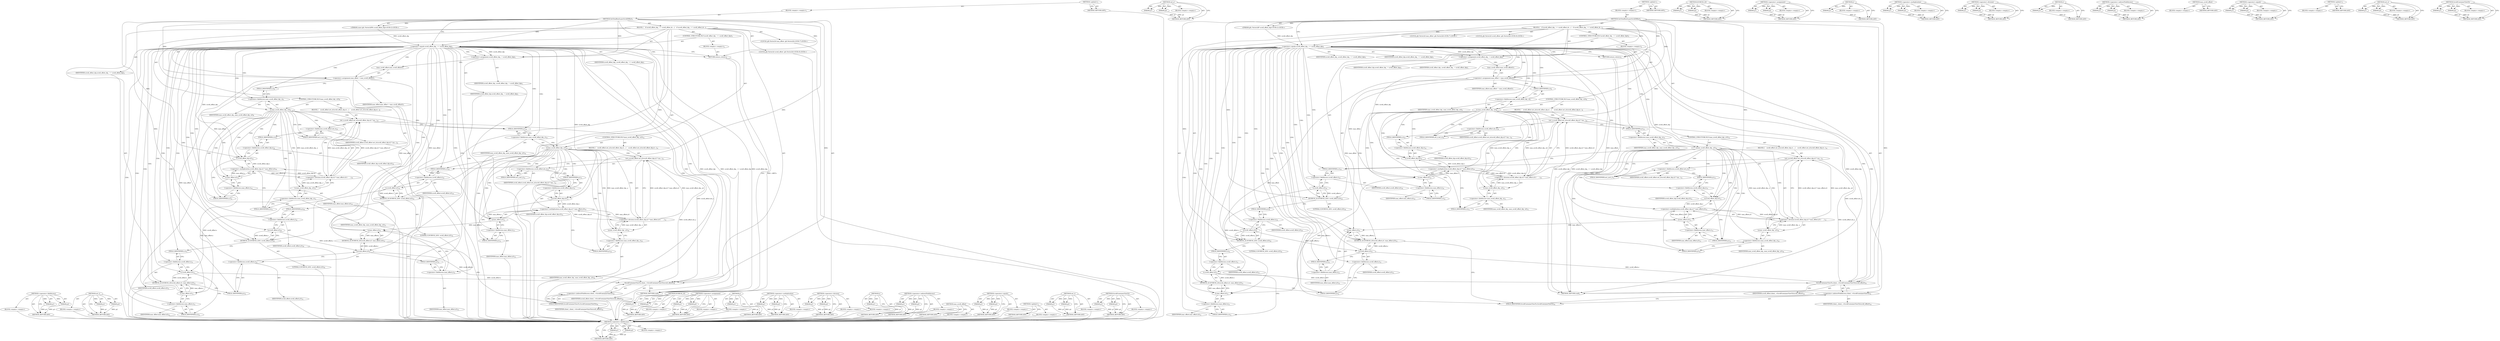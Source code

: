 digraph "ScrollContainerViewTo" {
vulnerable_146 [label=<(METHOD,&lt;operator&gt;.fieldAccess)>];
vulnerable_147 [label=<(PARAM,p1)>];
vulnerable_148 [label=<(PARAM,p2)>];
vulnerable_149 [label=<(BLOCK,&lt;empty&gt;,&lt;empty&gt;)>];
vulnerable_150 [label=<(METHOD_RETURN,ANY)>];
vulnerable_170 [label=<(METHOD,set_y)>];
vulnerable_171 [label=<(PARAM,p1)>];
vulnerable_172 [label=<(PARAM,p2)>];
vulnerable_173 [label=<(BLOCK,&lt;empty&gt;,&lt;empty&gt;)>];
vulnerable_174 [label=<(METHOD_RETURN,ANY)>];
vulnerable_6 [label=<(METHOD,&lt;global&gt;)<SUB>1</SUB>>];
vulnerable_7 [label=<(BLOCK,&lt;empty&gt;,&lt;empty&gt;)<SUB>1</SUB>>];
vulnerable_8 [label=<(METHOD,SetTotalRootLayerScrollOffset)<SUB>1</SUB>>];
vulnerable_9 [label="<(PARAM,gfx::Vector2dF scroll_offset_dip)<SUB>2</SUB>>"];
vulnerable_10 [label=<(BLOCK,{
   if (scroll_offset_dip_ == scroll_offset_di...,{
   if (scroll_offset_dip_ == scroll_offset_di...)<SUB>2</SUB>>];
vulnerable_11 [label=<(CONTROL_STRUCTURE,IF,if (scroll_offset_dip_ == scroll_offset_dip))<SUB>3</SUB>>];
vulnerable_12 [label=<(&lt;operator&gt;.equals,scroll_offset_dip_ == scroll_offset_dip)<SUB>3</SUB>>];
vulnerable_13 [label=<(IDENTIFIER,scroll_offset_dip_,scroll_offset_dip_ == scroll_offset_dip)<SUB>3</SUB>>];
vulnerable_14 [label=<(IDENTIFIER,scroll_offset_dip,scroll_offset_dip_ == scroll_offset_dip)<SUB>3</SUB>>];
vulnerable_15 [label=<(BLOCK,&lt;empty&gt;,&lt;empty&gt;)<SUB>4</SUB>>];
vulnerable_16 [label=<(RETURN,return;,return;)<SUB>4</SUB>>];
vulnerable_17 [label=<(&lt;operator&gt;.assignment,scroll_offset_dip_ = scroll_offset_dip)<SUB>5</SUB>>];
vulnerable_18 [label=<(IDENTIFIER,scroll_offset_dip_,scroll_offset_dip_ = scroll_offset_dip)<SUB>5</SUB>>];
vulnerable_19 [label=<(IDENTIFIER,scroll_offset_dip,scroll_offset_dip_ = scroll_offset_dip)<SUB>5</SUB>>];
vulnerable_20 [label="<(LOCAL,gfx.Vector2d max_offset: gfx.Vector2d)<SUB>7</SUB>>"];
vulnerable_21 [label=<(&lt;operator&gt;.assignment,max_offset = max_scroll_offset())<SUB>7</SUB>>];
vulnerable_22 [label=<(IDENTIFIER,max_offset,max_offset = max_scroll_offset())<SUB>7</SUB>>];
vulnerable_23 [label=<(max_scroll_offset,max_scroll_offset())<SUB>7</SUB>>];
vulnerable_24 [label="<(LOCAL,gfx.Vector2d scroll_offset: gfx.Vector2d)<SUB>8</SUB>>"];
vulnerable_25 [label=<(CONTROL_STRUCTURE,IF,if (max_scroll_offset_dip_.x()))<SUB>9</SUB>>];
vulnerable_26 [label=<(x,max_scroll_offset_dip_.x())<SUB>9</SUB>>];
vulnerable_27 [label=<(&lt;operator&gt;.fieldAccess,max_scroll_offset_dip_.x)<SUB>9</SUB>>];
vulnerable_28 [label=<(IDENTIFIER,max_scroll_offset_dip_,max_scroll_offset_dip_.x())<SUB>9</SUB>>];
vulnerable_29 [label=<(FIELD_IDENTIFIER,x,x)<SUB>9</SUB>>];
vulnerable_30 [label=<(BLOCK,{
    scroll_offset.set_x((scroll_offset_dip.x(...,{
    scroll_offset.set_x((scroll_offset_dip.x(...)<SUB>9</SUB>>];
vulnerable_31 [label=<(set_x,scroll_offset.set_x((scroll_offset_dip.x() * ma...)<SUB>10</SUB>>];
vulnerable_32 [label=<(&lt;operator&gt;.fieldAccess,scroll_offset.set_x)<SUB>10</SUB>>];
vulnerable_33 [label=<(IDENTIFIER,scroll_offset,scroll_offset.set_x((scroll_offset_dip.x() * ma...)<SUB>10</SUB>>];
vulnerable_34 [label=<(FIELD_IDENTIFIER,set_x,set_x)<SUB>10</SUB>>];
vulnerable_35 [label=<(&lt;operator&gt;.division,(scroll_offset_dip.x() * max_offset.x()) /
    ...)<SUB>10</SUB>>];
vulnerable_36 [label=<(&lt;operator&gt;.multiplication,scroll_offset_dip.x() * max_offset.x())<SUB>10</SUB>>];
vulnerable_37 [label=<(x,scroll_offset_dip.x())<SUB>10</SUB>>];
vulnerable_38 [label=<(&lt;operator&gt;.fieldAccess,scroll_offset_dip.x)<SUB>10</SUB>>];
vulnerable_39 [label=<(IDENTIFIER,scroll_offset_dip,scroll_offset_dip.x())<SUB>10</SUB>>];
vulnerable_40 [label=<(FIELD_IDENTIFIER,x,x)<SUB>10</SUB>>];
vulnerable_41 [label=<(x,max_offset.x())<SUB>10</SUB>>];
vulnerable_42 [label=<(&lt;operator&gt;.fieldAccess,max_offset.x)<SUB>10</SUB>>];
vulnerable_43 [label=<(IDENTIFIER,max_offset,max_offset.x())<SUB>10</SUB>>];
vulnerable_44 [label=<(FIELD_IDENTIFIER,x,x)<SUB>10</SUB>>];
vulnerable_45 [label=<(x,max_scroll_offset_dip_.x())<SUB>11</SUB>>];
vulnerable_46 [label=<(&lt;operator&gt;.fieldAccess,max_scroll_offset_dip_.x)<SUB>11</SUB>>];
vulnerable_47 [label=<(IDENTIFIER,max_scroll_offset_dip_,max_scroll_offset_dip_.x())<SUB>11</SUB>>];
vulnerable_48 [label=<(FIELD_IDENTIFIER,x,x)<SUB>11</SUB>>];
vulnerable_49 [label=<(CONTROL_STRUCTURE,IF,if (max_scroll_offset_dip_.y()))<SUB>14</SUB>>];
vulnerable_50 [label=<(y,max_scroll_offset_dip_.y())<SUB>14</SUB>>];
vulnerable_51 [label=<(&lt;operator&gt;.fieldAccess,max_scroll_offset_dip_.y)<SUB>14</SUB>>];
vulnerable_52 [label=<(IDENTIFIER,max_scroll_offset_dip_,max_scroll_offset_dip_.y())<SUB>14</SUB>>];
vulnerable_53 [label=<(FIELD_IDENTIFIER,y,y)<SUB>14</SUB>>];
vulnerable_54 [label=<(BLOCK,{
    scroll_offset.set_y((scroll_offset_dip.y(...,{
    scroll_offset.set_y((scroll_offset_dip.y(...)<SUB>14</SUB>>];
vulnerable_55 [label=<(set_y,scroll_offset.set_y((scroll_offset_dip.y() * ma...)<SUB>15</SUB>>];
vulnerable_56 [label=<(&lt;operator&gt;.fieldAccess,scroll_offset.set_y)<SUB>15</SUB>>];
vulnerable_57 [label=<(IDENTIFIER,scroll_offset,scroll_offset.set_y((scroll_offset_dip.y() * ma...)<SUB>15</SUB>>];
vulnerable_58 [label=<(FIELD_IDENTIFIER,set_y,set_y)<SUB>15</SUB>>];
vulnerable_59 [label=<(&lt;operator&gt;.division,(scroll_offset_dip.y() * max_offset.y()) /
    ...)<SUB>15</SUB>>];
vulnerable_60 [label=<(&lt;operator&gt;.multiplication,scroll_offset_dip.y() * max_offset.y())<SUB>15</SUB>>];
vulnerable_61 [label=<(y,scroll_offset_dip.y())<SUB>15</SUB>>];
vulnerable_62 [label=<(&lt;operator&gt;.fieldAccess,scroll_offset_dip.y)<SUB>15</SUB>>];
vulnerable_63 [label=<(IDENTIFIER,scroll_offset_dip,scroll_offset_dip.y())<SUB>15</SUB>>];
vulnerable_64 [label=<(FIELD_IDENTIFIER,y,y)<SUB>15</SUB>>];
vulnerable_65 [label=<(y,max_offset.y())<SUB>15</SUB>>];
vulnerable_66 [label=<(&lt;operator&gt;.fieldAccess,max_offset.y)<SUB>15</SUB>>];
vulnerable_67 [label=<(IDENTIFIER,max_offset,max_offset.y())<SUB>15</SUB>>];
vulnerable_68 [label=<(FIELD_IDENTIFIER,y,y)<SUB>15</SUB>>];
vulnerable_69 [label=<(y,max_scroll_offset_dip_.y())<SUB>16</SUB>>];
vulnerable_70 [label=<(&lt;operator&gt;.fieldAccess,max_scroll_offset_dip_.y)<SUB>16</SUB>>];
vulnerable_71 [label=<(IDENTIFIER,max_scroll_offset_dip_,max_scroll_offset_dip_.y())<SUB>16</SUB>>];
vulnerable_72 [label=<(FIELD_IDENTIFIER,y,y)<SUB>16</SUB>>];
vulnerable_73 [label=<(DCHECK_LE,DCHECK_LE(0, scroll_offset.x()))<SUB>19</SUB>>];
vulnerable_74 [label=<(LITERAL,0,DCHECK_LE(0, scroll_offset.x()))<SUB>19</SUB>>];
vulnerable_75 [label=<(x,scroll_offset.x())<SUB>19</SUB>>];
vulnerable_76 [label=<(&lt;operator&gt;.fieldAccess,scroll_offset.x)<SUB>19</SUB>>];
vulnerable_77 [label=<(IDENTIFIER,scroll_offset,scroll_offset.x())<SUB>19</SUB>>];
vulnerable_78 [label=<(FIELD_IDENTIFIER,x,x)<SUB>19</SUB>>];
vulnerable_79 [label=<(DCHECK_LE,DCHECK_LE(0, scroll_offset.y()))<SUB>20</SUB>>];
vulnerable_80 [label=<(LITERAL,0,DCHECK_LE(0, scroll_offset.y()))<SUB>20</SUB>>];
vulnerable_81 [label=<(y,scroll_offset.y())<SUB>20</SUB>>];
vulnerable_82 [label=<(&lt;operator&gt;.fieldAccess,scroll_offset.y)<SUB>20</SUB>>];
vulnerable_83 [label=<(IDENTIFIER,scroll_offset,scroll_offset.y())<SUB>20</SUB>>];
vulnerable_84 [label=<(FIELD_IDENTIFIER,y,y)<SUB>20</SUB>>];
vulnerable_85 [label=<(DCHECK_LE,DCHECK_LE(scroll_offset.x(), max_offset.x()))<SUB>21</SUB>>];
vulnerable_86 [label=<(x,scroll_offset.x())<SUB>21</SUB>>];
vulnerable_87 [label=<(&lt;operator&gt;.fieldAccess,scroll_offset.x)<SUB>21</SUB>>];
vulnerable_88 [label=<(IDENTIFIER,scroll_offset,scroll_offset.x())<SUB>21</SUB>>];
vulnerable_89 [label=<(FIELD_IDENTIFIER,x,x)<SUB>21</SUB>>];
vulnerable_90 [label=<(x,max_offset.x())<SUB>21</SUB>>];
vulnerable_91 [label=<(&lt;operator&gt;.fieldAccess,max_offset.x)<SUB>21</SUB>>];
vulnerable_92 [label=<(IDENTIFIER,max_offset,max_offset.x())<SUB>21</SUB>>];
vulnerable_93 [label=<(FIELD_IDENTIFIER,x,x)<SUB>21</SUB>>];
vulnerable_94 [label=<(DCHECK_LE,DCHECK_LE(scroll_offset.y(), max_offset.y()))<SUB>22</SUB>>];
vulnerable_95 [label=<(y,scroll_offset.y())<SUB>22</SUB>>];
vulnerable_96 [label=<(&lt;operator&gt;.fieldAccess,scroll_offset.y)<SUB>22</SUB>>];
vulnerable_97 [label=<(IDENTIFIER,scroll_offset,scroll_offset.y())<SUB>22</SUB>>];
vulnerable_98 [label=<(FIELD_IDENTIFIER,y,y)<SUB>22</SUB>>];
vulnerable_99 [label=<(y,max_offset.y())<SUB>22</SUB>>];
vulnerable_100 [label=<(&lt;operator&gt;.fieldAccess,max_offset.y)<SUB>22</SUB>>];
vulnerable_101 [label=<(IDENTIFIER,max_offset,max_offset.y())<SUB>22</SUB>>];
vulnerable_102 [label=<(FIELD_IDENTIFIER,y,y)<SUB>22</SUB>>];
vulnerable_103 [label=<(ScrollContainerViewTo,client_-&gt;ScrollContainerViewTo(scroll_offset))<SUB>24</SUB>>];
vulnerable_104 [label=<(&lt;operator&gt;.indirectFieldAccess,client_-&gt;ScrollContainerViewTo)<SUB>24</SUB>>];
vulnerable_105 [label=<(IDENTIFIER,client_,client_-&gt;ScrollContainerViewTo(scroll_offset))<SUB>24</SUB>>];
vulnerable_106 [label=<(FIELD_IDENTIFIER,ScrollContainerViewTo,ScrollContainerViewTo)<SUB>24</SUB>>];
vulnerable_107 [label=<(IDENTIFIER,scroll_offset,client_-&gt;ScrollContainerViewTo(scroll_offset))<SUB>24</SUB>>];
vulnerable_108 [label=<(METHOD_RETURN,void)<SUB>1</SUB>>];
vulnerable_110 [label=<(METHOD_RETURN,ANY)<SUB>1</SUB>>];
vulnerable_175 [label=<(METHOD,DCHECK_LE)>];
vulnerable_176 [label=<(PARAM,p1)>];
vulnerable_177 [label=<(PARAM,p2)>];
vulnerable_178 [label=<(BLOCK,&lt;empty&gt;,&lt;empty&gt;)>];
vulnerable_179 [label=<(METHOD_RETURN,ANY)>];
vulnerable_134 [label=<(METHOD,&lt;operator&gt;.assignment)>];
vulnerable_135 [label=<(PARAM,p1)>];
vulnerable_136 [label=<(PARAM,p2)>];
vulnerable_137 [label=<(BLOCK,&lt;empty&gt;,&lt;empty&gt;)>];
vulnerable_138 [label=<(METHOD_RETURN,ANY)>];
vulnerable_166 [label=<(METHOD,y)>];
vulnerable_167 [label=<(PARAM,p1)>];
vulnerable_168 [label=<(BLOCK,&lt;empty&gt;,&lt;empty&gt;)>];
vulnerable_169 [label=<(METHOD_RETURN,ANY)>];
vulnerable_161 [label=<(METHOD,&lt;operator&gt;.multiplication)>];
vulnerable_162 [label=<(PARAM,p1)>];
vulnerable_163 [label=<(PARAM,p2)>];
vulnerable_164 [label=<(BLOCK,&lt;empty&gt;,&lt;empty&gt;)>];
vulnerable_165 [label=<(METHOD_RETURN,ANY)>];
vulnerable_156 [label=<(METHOD,&lt;operator&gt;.division)>];
vulnerable_157 [label=<(PARAM,p1)>];
vulnerable_158 [label=<(PARAM,p2)>];
vulnerable_159 [label=<(BLOCK,&lt;empty&gt;,&lt;empty&gt;)>];
vulnerable_160 [label=<(METHOD_RETURN,ANY)>];
vulnerable_142 [label=<(METHOD,x)>];
vulnerable_143 [label=<(PARAM,p1)>];
vulnerable_144 [label=<(BLOCK,&lt;empty&gt;,&lt;empty&gt;)>];
vulnerable_145 [label=<(METHOD_RETURN,ANY)>];
vulnerable_185 [label=<(METHOD,&lt;operator&gt;.indirectFieldAccess)>];
vulnerable_186 [label=<(PARAM,p1)>];
vulnerable_187 [label=<(PARAM,p2)>];
vulnerable_188 [label=<(BLOCK,&lt;empty&gt;,&lt;empty&gt;)>];
vulnerable_189 [label=<(METHOD_RETURN,ANY)>];
vulnerable_139 [label=<(METHOD,max_scroll_offset)>];
vulnerable_140 [label=<(BLOCK,&lt;empty&gt;,&lt;empty&gt;)>];
vulnerable_141 [label=<(METHOD_RETURN,ANY)>];
vulnerable_129 [label=<(METHOD,&lt;operator&gt;.equals)>];
vulnerable_130 [label=<(PARAM,p1)>];
vulnerable_131 [label=<(PARAM,p2)>];
vulnerable_132 [label=<(BLOCK,&lt;empty&gt;,&lt;empty&gt;)>];
vulnerable_133 [label=<(METHOD_RETURN,ANY)>];
vulnerable_123 [label=<(METHOD,&lt;global&gt;)<SUB>1</SUB>>];
vulnerable_124 [label=<(BLOCK,&lt;empty&gt;,&lt;empty&gt;)>];
vulnerable_125 [label=<(METHOD_RETURN,ANY)>];
vulnerable_151 [label=<(METHOD,set_x)>];
vulnerable_152 [label=<(PARAM,p1)>];
vulnerable_153 [label=<(PARAM,p2)>];
vulnerable_154 [label=<(BLOCK,&lt;empty&gt;,&lt;empty&gt;)>];
vulnerable_155 [label=<(METHOD_RETURN,ANY)>];
vulnerable_180 [label=<(METHOD,ScrollContainerViewTo)>];
vulnerable_181 [label=<(PARAM,p1)>];
vulnerable_182 [label=<(PARAM,p2)>];
vulnerable_183 [label=<(BLOCK,&lt;empty&gt;,&lt;empty&gt;)>];
vulnerable_184 [label=<(METHOD_RETURN,ANY)>];
fixed_146 [label=<(METHOD,&lt;operator&gt;.fieldAccess)>];
fixed_147 [label=<(PARAM,p1)>];
fixed_148 [label=<(PARAM,p2)>];
fixed_149 [label=<(BLOCK,&lt;empty&gt;,&lt;empty&gt;)>];
fixed_150 [label=<(METHOD_RETURN,ANY)>];
fixed_170 [label=<(METHOD,set_y)>];
fixed_171 [label=<(PARAM,p1)>];
fixed_172 [label=<(PARAM,p2)>];
fixed_173 [label=<(BLOCK,&lt;empty&gt;,&lt;empty&gt;)>];
fixed_174 [label=<(METHOD_RETURN,ANY)>];
fixed_6 [label=<(METHOD,&lt;global&gt;)<SUB>1</SUB>>];
fixed_7 [label=<(BLOCK,&lt;empty&gt;,&lt;empty&gt;)<SUB>1</SUB>>];
fixed_8 [label=<(METHOD,SetTotalRootLayerScrollOffset)<SUB>1</SUB>>];
fixed_9 [label="<(PARAM,const gfx::Vector2dF&amp; scroll_offset_dip)<SUB>2</SUB>>"];
fixed_10 [label=<(BLOCK,{
   if (scroll_offset_dip_ == scroll_offset_di...,{
   if (scroll_offset_dip_ == scroll_offset_di...)<SUB>2</SUB>>];
fixed_11 [label=<(CONTROL_STRUCTURE,IF,if (scroll_offset_dip_ == scroll_offset_dip))<SUB>3</SUB>>];
fixed_12 [label=<(&lt;operator&gt;.equals,scroll_offset_dip_ == scroll_offset_dip)<SUB>3</SUB>>];
fixed_13 [label=<(IDENTIFIER,scroll_offset_dip_,scroll_offset_dip_ == scroll_offset_dip)<SUB>3</SUB>>];
fixed_14 [label=<(IDENTIFIER,scroll_offset_dip,scroll_offset_dip_ == scroll_offset_dip)<SUB>3</SUB>>];
fixed_15 [label=<(BLOCK,&lt;empty&gt;,&lt;empty&gt;)<SUB>4</SUB>>];
fixed_16 [label=<(RETURN,return;,return;)<SUB>4</SUB>>];
fixed_17 [label=<(&lt;operator&gt;.assignment,scroll_offset_dip_ = scroll_offset_dip)<SUB>5</SUB>>];
fixed_18 [label=<(IDENTIFIER,scroll_offset_dip_,scroll_offset_dip_ = scroll_offset_dip)<SUB>5</SUB>>];
fixed_19 [label=<(IDENTIFIER,scroll_offset_dip,scroll_offset_dip_ = scroll_offset_dip)<SUB>5</SUB>>];
fixed_20 [label="<(LOCAL,gfx.Vector2d max_offset: gfx.Vector2d)<SUB>7</SUB>>"];
fixed_21 [label=<(&lt;operator&gt;.assignment,max_offset = max_scroll_offset())<SUB>7</SUB>>];
fixed_22 [label=<(IDENTIFIER,max_offset,max_offset = max_scroll_offset())<SUB>7</SUB>>];
fixed_23 [label=<(max_scroll_offset,max_scroll_offset())<SUB>7</SUB>>];
fixed_24 [label="<(LOCAL,gfx.Vector2d scroll_offset: gfx.Vector2d)<SUB>8</SUB>>"];
fixed_25 [label=<(CONTROL_STRUCTURE,IF,if (max_scroll_offset_dip_.x()))<SUB>9</SUB>>];
fixed_26 [label=<(x,max_scroll_offset_dip_.x())<SUB>9</SUB>>];
fixed_27 [label=<(&lt;operator&gt;.fieldAccess,max_scroll_offset_dip_.x)<SUB>9</SUB>>];
fixed_28 [label=<(IDENTIFIER,max_scroll_offset_dip_,max_scroll_offset_dip_.x())<SUB>9</SUB>>];
fixed_29 [label=<(FIELD_IDENTIFIER,x,x)<SUB>9</SUB>>];
fixed_30 [label=<(BLOCK,{
    scroll_offset.set_x((scroll_offset_dip.x(...,{
    scroll_offset.set_x((scroll_offset_dip.x(...)<SUB>9</SUB>>];
fixed_31 [label=<(set_x,scroll_offset.set_x((scroll_offset_dip.x() * ma...)<SUB>10</SUB>>];
fixed_32 [label=<(&lt;operator&gt;.fieldAccess,scroll_offset.set_x)<SUB>10</SUB>>];
fixed_33 [label=<(IDENTIFIER,scroll_offset,scroll_offset.set_x((scroll_offset_dip.x() * ma...)<SUB>10</SUB>>];
fixed_34 [label=<(FIELD_IDENTIFIER,set_x,set_x)<SUB>10</SUB>>];
fixed_35 [label=<(&lt;operator&gt;.division,(scroll_offset_dip.x() * max_offset.x()) /
    ...)<SUB>10</SUB>>];
fixed_36 [label=<(&lt;operator&gt;.multiplication,scroll_offset_dip.x() * max_offset.x())<SUB>10</SUB>>];
fixed_37 [label=<(x,scroll_offset_dip.x())<SUB>10</SUB>>];
fixed_38 [label=<(&lt;operator&gt;.fieldAccess,scroll_offset_dip.x)<SUB>10</SUB>>];
fixed_39 [label=<(IDENTIFIER,scroll_offset_dip,scroll_offset_dip.x())<SUB>10</SUB>>];
fixed_40 [label=<(FIELD_IDENTIFIER,x,x)<SUB>10</SUB>>];
fixed_41 [label=<(x,max_offset.x())<SUB>10</SUB>>];
fixed_42 [label=<(&lt;operator&gt;.fieldAccess,max_offset.x)<SUB>10</SUB>>];
fixed_43 [label=<(IDENTIFIER,max_offset,max_offset.x())<SUB>10</SUB>>];
fixed_44 [label=<(FIELD_IDENTIFIER,x,x)<SUB>10</SUB>>];
fixed_45 [label=<(x,max_scroll_offset_dip_.x())<SUB>11</SUB>>];
fixed_46 [label=<(&lt;operator&gt;.fieldAccess,max_scroll_offset_dip_.x)<SUB>11</SUB>>];
fixed_47 [label=<(IDENTIFIER,max_scroll_offset_dip_,max_scroll_offset_dip_.x())<SUB>11</SUB>>];
fixed_48 [label=<(FIELD_IDENTIFIER,x,x)<SUB>11</SUB>>];
fixed_49 [label=<(CONTROL_STRUCTURE,IF,if (max_scroll_offset_dip_.y()))<SUB>14</SUB>>];
fixed_50 [label=<(y,max_scroll_offset_dip_.y())<SUB>14</SUB>>];
fixed_51 [label=<(&lt;operator&gt;.fieldAccess,max_scroll_offset_dip_.y)<SUB>14</SUB>>];
fixed_52 [label=<(IDENTIFIER,max_scroll_offset_dip_,max_scroll_offset_dip_.y())<SUB>14</SUB>>];
fixed_53 [label=<(FIELD_IDENTIFIER,y,y)<SUB>14</SUB>>];
fixed_54 [label=<(BLOCK,{
    scroll_offset.set_y((scroll_offset_dip.y(...,{
    scroll_offset.set_y((scroll_offset_dip.y(...)<SUB>14</SUB>>];
fixed_55 [label=<(set_y,scroll_offset.set_y((scroll_offset_dip.y() * ma...)<SUB>15</SUB>>];
fixed_56 [label=<(&lt;operator&gt;.fieldAccess,scroll_offset.set_y)<SUB>15</SUB>>];
fixed_57 [label=<(IDENTIFIER,scroll_offset,scroll_offset.set_y((scroll_offset_dip.y() * ma...)<SUB>15</SUB>>];
fixed_58 [label=<(FIELD_IDENTIFIER,set_y,set_y)<SUB>15</SUB>>];
fixed_59 [label=<(&lt;operator&gt;.division,(scroll_offset_dip.y() * max_offset.y()) /
    ...)<SUB>15</SUB>>];
fixed_60 [label=<(&lt;operator&gt;.multiplication,scroll_offset_dip.y() * max_offset.y())<SUB>15</SUB>>];
fixed_61 [label=<(y,scroll_offset_dip.y())<SUB>15</SUB>>];
fixed_62 [label=<(&lt;operator&gt;.fieldAccess,scroll_offset_dip.y)<SUB>15</SUB>>];
fixed_63 [label=<(IDENTIFIER,scroll_offset_dip,scroll_offset_dip.y())<SUB>15</SUB>>];
fixed_64 [label=<(FIELD_IDENTIFIER,y,y)<SUB>15</SUB>>];
fixed_65 [label=<(y,max_offset.y())<SUB>15</SUB>>];
fixed_66 [label=<(&lt;operator&gt;.fieldAccess,max_offset.y)<SUB>15</SUB>>];
fixed_67 [label=<(IDENTIFIER,max_offset,max_offset.y())<SUB>15</SUB>>];
fixed_68 [label=<(FIELD_IDENTIFIER,y,y)<SUB>15</SUB>>];
fixed_69 [label=<(y,max_scroll_offset_dip_.y())<SUB>16</SUB>>];
fixed_70 [label=<(&lt;operator&gt;.fieldAccess,max_scroll_offset_dip_.y)<SUB>16</SUB>>];
fixed_71 [label=<(IDENTIFIER,max_scroll_offset_dip_,max_scroll_offset_dip_.y())<SUB>16</SUB>>];
fixed_72 [label=<(FIELD_IDENTIFIER,y,y)<SUB>16</SUB>>];
fixed_73 [label=<(DCHECK_LE,DCHECK_LE(0, scroll_offset.x()))<SUB>19</SUB>>];
fixed_74 [label=<(LITERAL,0,DCHECK_LE(0, scroll_offset.x()))<SUB>19</SUB>>];
fixed_75 [label=<(x,scroll_offset.x())<SUB>19</SUB>>];
fixed_76 [label=<(&lt;operator&gt;.fieldAccess,scroll_offset.x)<SUB>19</SUB>>];
fixed_77 [label=<(IDENTIFIER,scroll_offset,scroll_offset.x())<SUB>19</SUB>>];
fixed_78 [label=<(FIELD_IDENTIFIER,x,x)<SUB>19</SUB>>];
fixed_79 [label=<(DCHECK_LE,DCHECK_LE(0, scroll_offset.y()))<SUB>20</SUB>>];
fixed_80 [label=<(LITERAL,0,DCHECK_LE(0, scroll_offset.y()))<SUB>20</SUB>>];
fixed_81 [label=<(y,scroll_offset.y())<SUB>20</SUB>>];
fixed_82 [label=<(&lt;operator&gt;.fieldAccess,scroll_offset.y)<SUB>20</SUB>>];
fixed_83 [label=<(IDENTIFIER,scroll_offset,scroll_offset.y())<SUB>20</SUB>>];
fixed_84 [label=<(FIELD_IDENTIFIER,y,y)<SUB>20</SUB>>];
fixed_85 [label=<(DCHECK_LE,DCHECK_LE(scroll_offset.x(), max_offset.x()))<SUB>21</SUB>>];
fixed_86 [label=<(x,scroll_offset.x())<SUB>21</SUB>>];
fixed_87 [label=<(&lt;operator&gt;.fieldAccess,scroll_offset.x)<SUB>21</SUB>>];
fixed_88 [label=<(IDENTIFIER,scroll_offset,scroll_offset.x())<SUB>21</SUB>>];
fixed_89 [label=<(FIELD_IDENTIFIER,x,x)<SUB>21</SUB>>];
fixed_90 [label=<(x,max_offset.x())<SUB>21</SUB>>];
fixed_91 [label=<(&lt;operator&gt;.fieldAccess,max_offset.x)<SUB>21</SUB>>];
fixed_92 [label=<(IDENTIFIER,max_offset,max_offset.x())<SUB>21</SUB>>];
fixed_93 [label=<(FIELD_IDENTIFIER,x,x)<SUB>21</SUB>>];
fixed_94 [label=<(DCHECK_LE,DCHECK_LE(scroll_offset.y(), max_offset.y()))<SUB>22</SUB>>];
fixed_95 [label=<(y,scroll_offset.y())<SUB>22</SUB>>];
fixed_96 [label=<(&lt;operator&gt;.fieldAccess,scroll_offset.y)<SUB>22</SUB>>];
fixed_97 [label=<(IDENTIFIER,scroll_offset,scroll_offset.y())<SUB>22</SUB>>];
fixed_98 [label=<(FIELD_IDENTIFIER,y,y)<SUB>22</SUB>>];
fixed_99 [label=<(y,max_offset.y())<SUB>22</SUB>>];
fixed_100 [label=<(&lt;operator&gt;.fieldAccess,max_offset.y)<SUB>22</SUB>>];
fixed_101 [label=<(IDENTIFIER,max_offset,max_offset.y())<SUB>22</SUB>>];
fixed_102 [label=<(FIELD_IDENTIFIER,y,y)<SUB>22</SUB>>];
fixed_103 [label=<(ScrollContainerViewTo,client_-&gt;ScrollContainerViewTo(scroll_offset))<SUB>24</SUB>>];
fixed_104 [label=<(&lt;operator&gt;.indirectFieldAccess,client_-&gt;ScrollContainerViewTo)<SUB>24</SUB>>];
fixed_105 [label=<(IDENTIFIER,client_,client_-&gt;ScrollContainerViewTo(scroll_offset))<SUB>24</SUB>>];
fixed_106 [label=<(FIELD_IDENTIFIER,ScrollContainerViewTo,ScrollContainerViewTo)<SUB>24</SUB>>];
fixed_107 [label=<(IDENTIFIER,scroll_offset,client_-&gt;ScrollContainerViewTo(scroll_offset))<SUB>24</SUB>>];
fixed_108 [label=<(METHOD_RETURN,void)<SUB>1</SUB>>];
fixed_110 [label=<(METHOD_RETURN,ANY)<SUB>1</SUB>>];
fixed_175 [label=<(METHOD,DCHECK_LE)>];
fixed_176 [label=<(PARAM,p1)>];
fixed_177 [label=<(PARAM,p2)>];
fixed_178 [label=<(BLOCK,&lt;empty&gt;,&lt;empty&gt;)>];
fixed_179 [label=<(METHOD_RETURN,ANY)>];
fixed_134 [label=<(METHOD,&lt;operator&gt;.assignment)>];
fixed_135 [label=<(PARAM,p1)>];
fixed_136 [label=<(PARAM,p2)>];
fixed_137 [label=<(BLOCK,&lt;empty&gt;,&lt;empty&gt;)>];
fixed_138 [label=<(METHOD_RETURN,ANY)>];
fixed_166 [label=<(METHOD,y)>];
fixed_167 [label=<(PARAM,p1)>];
fixed_168 [label=<(BLOCK,&lt;empty&gt;,&lt;empty&gt;)>];
fixed_169 [label=<(METHOD_RETURN,ANY)>];
fixed_161 [label=<(METHOD,&lt;operator&gt;.multiplication)>];
fixed_162 [label=<(PARAM,p1)>];
fixed_163 [label=<(PARAM,p2)>];
fixed_164 [label=<(BLOCK,&lt;empty&gt;,&lt;empty&gt;)>];
fixed_165 [label=<(METHOD_RETURN,ANY)>];
fixed_156 [label=<(METHOD,&lt;operator&gt;.division)>];
fixed_157 [label=<(PARAM,p1)>];
fixed_158 [label=<(PARAM,p2)>];
fixed_159 [label=<(BLOCK,&lt;empty&gt;,&lt;empty&gt;)>];
fixed_160 [label=<(METHOD_RETURN,ANY)>];
fixed_142 [label=<(METHOD,x)>];
fixed_143 [label=<(PARAM,p1)>];
fixed_144 [label=<(BLOCK,&lt;empty&gt;,&lt;empty&gt;)>];
fixed_145 [label=<(METHOD_RETURN,ANY)>];
fixed_185 [label=<(METHOD,&lt;operator&gt;.indirectFieldAccess)>];
fixed_186 [label=<(PARAM,p1)>];
fixed_187 [label=<(PARAM,p2)>];
fixed_188 [label=<(BLOCK,&lt;empty&gt;,&lt;empty&gt;)>];
fixed_189 [label=<(METHOD_RETURN,ANY)>];
fixed_139 [label=<(METHOD,max_scroll_offset)>];
fixed_140 [label=<(BLOCK,&lt;empty&gt;,&lt;empty&gt;)>];
fixed_141 [label=<(METHOD_RETURN,ANY)>];
fixed_129 [label=<(METHOD,&lt;operator&gt;.equals)>];
fixed_130 [label=<(PARAM,p1)>];
fixed_131 [label=<(PARAM,p2)>];
fixed_132 [label=<(BLOCK,&lt;empty&gt;,&lt;empty&gt;)>];
fixed_133 [label=<(METHOD_RETURN,ANY)>];
fixed_123 [label=<(METHOD,&lt;global&gt;)<SUB>1</SUB>>];
fixed_124 [label=<(BLOCK,&lt;empty&gt;,&lt;empty&gt;)>];
fixed_125 [label=<(METHOD_RETURN,ANY)>];
fixed_151 [label=<(METHOD,set_x)>];
fixed_152 [label=<(PARAM,p1)>];
fixed_153 [label=<(PARAM,p2)>];
fixed_154 [label=<(BLOCK,&lt;empty&gt;,&lt;empty&gt;)>];
fixed_155 [label=<(METHOD_RETURN,ANY)>];
fixed_180 [label=<(METHOD,ScrollContainerViewTo)>];
fixed_181 [label=<(PARAM,p1)>];
fixed_182 [label=<(PARAM,p2)>];
fixed_183 [label=<(BLOCK,&lt;empty&gt;,&lt;empty&gt;)>];
fixed_184 [label=<(METHOD_RETURN,ANY)>];
vulnerable_146 -> vulnerable_147  [key=0, label="AST: "];
vulnerable_146 -> vulnerable_147  [key=1, label="DDG: "];
vulnerable_146 -> vulnerable_149  [key=0, label="AST: "];
vulnerable_146 -> vulnerable_148  [key=0, label="AST: "];
vulnerable_146 -> vulnerable_148  [key=1, label="DDG: "];
vulnerable_146 -> vulnerable_150  [key=0, label="AST: "];
vulnerable_146 -> vulnerable_150  [key=1, label="CFG: "];
vulnerable_147 -> vulnerable_150  [key=0, label="DDG: p1"];
vulnerable_148 -> vulnerable_150  [key=0, label="DDG: p2"];
vulnerable_170 -> vulnerable_171  [key=0, label="AST: "];
vulnerable_170 -> vulnerable_171  [key=1, label="DDG: "];
vulnerable_170 -> vulnerable_173  [key=0, label="AST: "];
vulnerable_170 -> vulnerable_172  [key=0, label="AST: "];
vulnerable_170 -> vulnerable_172  [key=1, label="DDG: "];
vulnerable_170 -> vulnerable_174  [key=0, label="AST: "];
vulnerable_170 -> vulnerable_174  [key=1, label="CFG: "];
vulnerable_171 -> vulnerable_174  [key=0, label="DDG: p1"];
vulnerable_172 -> vulnerable_174  [key=0, label="DDG: p2"];
vulnerable_6 -> vulnerable_7  [key=0, label="AST: "];
vulnerable_6 -> vulnerable_110  [key=0, label="AST: "];
vulnerable_6 -> vulnerable_110  [key=1, label="CFG: "];
vulnerable_7 -> vulnerable_8  [key=0, label="AST: "];
vulnerable_8 -> vulnerable_9  [key=0, label="AST: "];
vulnerable_8 -> vulnerable_9  [key=1, label="DDG: "];
vulnerable_8 -> vulnerable_10  [key=0, label="AST: "];
vulnerable_8 -> vulnerable_108  [key=0, label="AST: "];
vulnerable_8 -> vulnerable_12  [key=0, label="CFG: "];
vulnerable_8 -> vulnerable_12  [key=1, label="DDG: "];
vulnerable_8 -> vulnerable_17  [key=0, label="DDG: "];
vulnerable_8 -> vulnerable_21  [key=0, label="DDG: "];
vulnerable_8 -> vulnerable_73  [key=0, label="DDG: "];
vulnerable_8 -> vulnerable_79  [key=0, label="DDG: "];
vulnerable_8 -> vulnerable_103  [key=0, label="DDG: "];
vulnerable_8 -> vulnerable_16  [key=0, label="DDG: "];
vulnerable_8 -> vulnerable_37  [key=0, label="DDG: "];
vulnerable_8 -> vulnerable_61  [key=0, label="DDG: "];
vulnerable_9 -> vulnerable_12  [key=0, label="DDG: scroll_offset_dip"];
vulnerable_10 -> vulnerable_11  [key=0, label="AST: "];
vulnerable_10 -> vulnerable_17  [key=0, label="AST: "];
vulnerable_10 -> vulnerable_20  [key=0, label="AST: "];
vulnerable_10 -> vulnerable_21  [key=0, label="AST: "];
vulnerable_10 -> vulnerable_24  [key=0, label="AST: "];
vulnerable_10 -> vulnerable_25  [key=0, label="AST: "];
vulnerable_10 -> vulnerable_49  [key=0, label="AST: "];
vulnerable_10 -> vulnerable_73  [key=0, label="AST: "];
vulnerable_10 -> vulnerable_79  [key=0, label="AST: "];
vulnerable_10 -> vulnerable_85  [key=0, label="AST: "];
vulnerable_10 -> vulnerable_94  [key=0, label="AST: "];
vulnerable_10 -> vulnerable_103  [key=0, label="AST: "];
vulnerable_11 -> vulnerable_12  [key=0, label="AST: "];
vulnerable_11 -> vulnerable_15  [key=0, label="AST: "];
vulnerable_12 -> vulnerable_13  [key=0, label="AST: "];
vulnerable_12 -> vulnerable_14  [key=0, label="AST: "];
vulnerable_12 -> vulnerable_16  [key=0, label="CFG: "];
vulnerable_12 -> vulnerable_16  [key=1, label="CDG: "];
vulnerable_12 -> vulnerable_17  [key=0, label="CFG: "];
vulnerable_12 -> vulnerable_17  [key=1, label="DDG: scroll_offset_dip"];
vulnerable_12 -> vulnerable_17  [key=2, label="CDG: "];
vulnerable_12 -> vulnerable_108  [key=0, label="DDG: scroll_offset_dip_"];
vulnerable_12 -> vulnerable_108  [key=1, label="DDG: scroll_offset_dip"];
vulnerable_12 -> vulnerable_108  [key=2, label="DDG: scroll_offset_dip_ == scroll_offset_dip"];
vulnerable_12 -> vulnerable_37  [key=0, label="DDG: scroll_offset_dip"];
vulnerable_12 -> vulnerable_61  [key=0, label="DDG: scroll_offset_dip"];
vulnerable_12 -> vulnerable_94  [key=0, label="CDG: "];
vulnerable_12 -> vulnerable_21  [key=0, label="CDG: "];
vulnerable_12 -> vulnerable_73  [key=0, label="CDG: "];
vulnerable_12 -> vulnerable_26  [key=0, label="CDG: "];
vulnerable_12 -> vulnerable_96  [key=0, label="CDG: "];
vulnerable_12 -> vulnerable_51  [key=0, label="CDG: "];
vulnerable_12 -> vulnerable_89  [key=0, label="CDG: "];
vulnerable_12 -> vulnerable_98  [key=0, label="CDG: "];
vulnerable_12 -> vulnerable_75  [key=0, label="CDG: "];
vulnerable_12 -> vulnerable_99  [key=0, label="CDG: "];
vulnerable_12 -> vulnerable_81  [key=0, label="CDG: "];
vulnerable_12 -> vulnerable_84  [key=0, label="CDG: "];
vulnerable_12 -> vulnerable_102  [key=0, label="CDG: "];
vulnerable_12 -> vulnerable_85  [key=0, label="CDG: "];
vulnerable_12 -> vulnerable_103  [key=0, label="CDG: "];
vulnerable_12 -> vulnerable_104  [key=0, label="CDG: "];
vulnerable_12 -> vulnerable_95  [key=0, label="CDG: "];
vulnerable_12 -> vulnerable_27  [key=0, label="CDG: "];
vulnerable_12 -> vulnerable_106  [key=0, label="CDG: "];
vulnerable_12 -> vulnerable_29  [key=0, label="CDG: "];
vulnerable_12 -> vulnerable_76  [key=0, label="CDG: "];
vulnerable_12 -> vulnerable_50  [key=0, label="CDG: "];
vulnerable_12 -> vulnerable_87  [key=0, label="CDG: "];
vulnerable_12 -> vulnerable_91  [key=0, label="CDG: "];
vulnerable_12 -> vulnerable_82  [key=0, label="CDG: "];
vulnerable_12 -> vulnerable_93  [key=0, label="CDG: "];
vulnerable_12 -> vulnerable_90  [key=0, label="CDG: "];
vulnerable_12 -> vulnerable_79  [key=0, label="CDG: "];
vulnerable_12 -> vulnerable_23  [key=0, label="CDG: "];
vulnerable_12 -> vulnerable_100  [key=0, label="CDG: "];
vulnerable_12 -> vulnerable_53  [key=0, label="CDG: "];
vulnerable_12 -> vulnerable_78  [key=0, label="CDG: "];
vulnerable_12 -> vulnerable_86  [key=0, label="CDG: "];
vulnerable_15 -> vulnerable_16  [key=0, label="AST: "];
vulnerable_16 -> vulnerable_108  [key=0, label="CFG: "];
vulnerable_16 -> vulnerable_108  [key=1, label="DDG: &lt;RET&gt;"];
vulnerable_17 -> vulnerable_18  [key=0, label="AST: "];
vulnerable_17 -> vulnerable_19  [key=0, label="AST: "];
vulnerable_17 -> vulnerable_23  [key=0, label="CFG: "];
vulnerable_21 -> vulnerable_22  [key=0, label="AST: "];
vulnerable_21 -> vulnerable_23  [key=0, label="AST: "];
vulnerable_21 -> vulnerable_29  [key=0, label="CFG: "];
vulnerable_21 -> vulnerable_90  [key=0, label="DDG: max_offset"];
vulnerable_21 -> vulnerable_99  [key=0, label="DDG: max_offset"];
vulnerable_21 -> vulnerable_41  [key=0, label="DDG: max_offset"];
vulnerable_21 -> vulnerable_65  [key=0, label="DDG: max_offset"];
vulnerable_23 -> vulnerable_21  [key=0, label="CFG: "];
vulnerable_25 -> vulnerable_26  [key=0, label="AST: "];
vulnerable_25 -> vulnerable_30  [key=0, label="AST: "];
vulnerable_26 -> vulnerable_27  [key=0, label="AST: "];
vulnerable_26 -> vulnerable_34  [key=0, label="CFG: "];
vulnerable_26 -> vulnerable_34  [key=1, label="CDG: "];
vulnerable_26 -> vulnerable_53  [key=0, label="CFG: "];
vulnerable_26 -> vulnerable_45  [key=0, label="DDG: max_scroll_offset_dip_.x"];
vulnerable_26 -> vulnerable_45  [key=1, label="CDG: "];
vulnerable_26 -> vulnerable_48  [key=0, label="CDG: "];
vulnerable_26 -> vulnerable_32  [key=0, label="CDG: "];
vulnerable_26 -> vulnerable_42  [key=0, label="CDG: "];
vulnerable_26 -> vulnerable_37  [key=0, label="CDG: "];
vulnerable_26 -> vulnerable_46  [key=0, label="CDG: "];
vulnerable_26 -> vulnerable_38  [key=0, label="CDG: "];
vulnerable_26 -> vulnerable_40  [key=0, label="CDG: "];
vulnerable_26 -> vulnerable_44  [key=0, label="CDG: "];
vulnerable_26 -> vulnerable_35  [key=0, label="CDG: "];
vulnerable_26 -> vulnerable_36  [key=0, label="CDG: "];
vulnerable_26 -> vulnerable_41  [key=0, label="CDG: "];
vulnerable_26 -> vulnerable_31  [key=0, label="CDG: "];
vulnerable_27 -> vulnerable_28  [key=0, label="AST: "];
vulnerable_27 -> vulnerable_29  [key=0, label="AST: "];
vulnerable_27 -> vulnerable_26  [key=0, label="CFG: "];
vulnerable_29 -> vulnerable_27  [key=0, label="CFG: "];
vulnerable_30 -> vulnerable_31  [key=0, label="AST: "];
vulnerable_31 -> vulnerable_32  [key=0, label="AST: "];
vulnerable_31 -> vulnerable_35  [key=0, label="AST: "];
vulnerable_31 -> vulnerable_53  [key=0, label="CFG: "];
vulnerable_31 -> vulnerable_103  [key=0, label="DDG: scroll_offset.set_x"];
vulnerable_32 -> vulnerable_33  [key=0, label="AST: "];
vulnerable_32 -> vulnerable_34  [key=0, label="AST: "];
vulnerable_32 -> vulnerable_40  [key=0, label="CFG: "];
vulnerable_34 -> vulnerable_32  [key=0, label="CFG: "];
vulnerable_35 -> vulnerable_36  [key=0, label="AST: "];
vulnerable_35 -> vulnerable_45  [key=0, label="AST: "];
vulnerable_35 -> vulnerable_31  [key=0, label="CFG: "];
vulnerable_35 -> vulnerable_31  [key=1, label="DDG: scroll_offset_dip.x() * max_offset.x()"];
vulnerable_35 -> vulnerable_31  [key=2, label="DDG: max_scroll_offset_dip_.x()"];
vulnerable_36 -> vulnerable_37  [key=0, label="AST: "];
vulnerable_36 -> vulnerable_41  [key=0, label="AST: "];
vulnerable_36 -> vulnerable_48  [key=0, label="CFG: "];
vulnerable_36 -> vulnerable_35  [key=0, label="DDG: scroll_offset_dip.x()"];
vulnerable_36 -> vulnerable_35  [key=1, label="DDG: max_offset.x()"];
vulnerable_37 -> vulnerable_38  [key=0, label="AST: "];
vulnerable_37 -> vulnerable_44  [key=0, label="CFG: "];
vulnerable_37 -> vulnerable_36  [key=0, label="DDG: scroll_offset_dip.x"];
vulnerable_38 -> vulnerable_39  [key=0, label="AST: "];
vulnerable_38 -> vulnerable_40  [key=0, label="AST: "];
vulnerable_38 -> vulnerable_37  [key=0, label="CFG: "];
vulnerable_40 -> vulnerable_38  [key=0, label="CFG: "];
vulnerable_41 -> vulnerable_42  [key=0, label="AST: "];
vulnerable_41 -> vulnerable_36  [key=0, label="CFG: "];
vulnerable_41 -> vulnerable_36  [key=1, label="DDG: max_offset.x"];
vulnerable_41 -> vulnerable_90  [key=0, label="DDG: max_offset.x"];
vulnerable_42 -> vulnerable_43  [key=0, label="AST: "];
vulnerable_42 -> vulnerable_44  [key=0, label="AST: "];
vulnerable_42 -> vulnerable_41  [key=0, label="CFG: "];
vulnerable_44 -> vulnerable_42  [key=0, label="CFG: "];
vulnerable_45 -> vulnerable_46  [key=0, label="AST: "];
vulnerable_45 -> vulnerable_35  [key=0, label="CFG: "];
vulnerable_45 -> vulnerable_35  [key=1, label="DDG: max_scroll_offset_dip_.x"];
vulnerable_46 -> vulnerable_47  [key=0, label="AST: "];
vulnerable_46 -> vulnerable_48  [key=0, label="AST: "];
vulnerable_46 -> vulnerable_45  [key=0, label="CFG: "];
vulnerable_48 -> vulnerable_46  [key=0, label="CFG: "];
vulnerable_49 -> vulnerable_50  [key=0, label="AST: "];
vulnerable_49 -> vulnerable_54  [key=0, label="AST: "];
vulnerable_50 -> vulnerable_51  [key=0, label="AST: "];
vulnerable_50 -> vulnerable_58  [key=0, label="CFG: "];
vulnerable_50 -> vulnerable_58  [key=1, label="CDG: "];
vulnerable_50 -> vulnerable_78  [key=0, label="CFG: "];
vulnerable_50 -> vulnerable_69  [key=0, label="DDG: max_scroll_offset_dip_.y"];
vulnerable_50 -> vulnerable_69  [key=1, label="CDG: "];
vulnerable_50 -> vulnerable_68  [key=0, label="CDG: "];
vulnerable_50 -> vulnerable_60  [key=0, label="CDG: "];
vulnerable_50 -> vulnerable_64  [key=0, label="CDG: "];
vulnerable_50 -> vulnerable_66  [key=0, label="CDG: "];
vulnerable_50 -> vulnerable_72  [key=0, label="CDG: "];
vulnerable_50 -> vulnerable_56  [key=0, label="CDG: "];
vulnerable_50 -> vulnerable_65  [key=0, label="CDG: "];
vulnerable_50 -> vulnerable_59  [key=0, label="CDG: "];
vulnerable_50 -> vulnerable_61  [key=0, label="CDG: "];
vulnerable_50 -> vulnerable_70  [key=0, label="CDG: "];
vulnerable_50 -> vulnerable_55  [key=0, label="CDG: "];
vulnerable_50 -> vulnerable_62  [key=0, label="CDG: "];
vulnerable_51 -> vulnerable_52  [key=0, label="AST: "];
vulnerable_51 -> vulnerable_53  [key=0, label="AST: "];
vulnerable_51 -> vulnerable_50  [key=0, label="CFG: "];
vulnerable_53 -> vulnerable_51  [key=0, label="CFG: "];
vulnerable_54 -> vulnerable_55  [key=0, label="AST: "];
vulnerable_55 -> vulnerable_56  [key=0, label="AST: "];
vulnerable_55 -> vulnerable_59  [key=0, label="AST: "];
vulnerable_55 -> vulnerable_78  [key=0, label="CFG: "];
vulnerable_55 -> vulnerable_103  [key=0, label="DDG: scroll_offset.set_y"];
vulnerable_56 -> vulnerable_57  [key=0, label="AST: "];
vulnerable_56 -> vulnerable_58  [key=0, label="AST: "];
vulnerable_56 -> vulnerable_64  [key=0, label="CFG: "];
vulnerable_58 -> vulnerable_56  [key=0, label="CFG: "];
vulnerable_59 -> vulnerable_60  [key=0, label="AST: "];
vulnerable_59 -> vulnerable_69  [key=0, label="AST: "];
vulnerable_59 -> vulnerable_55  [key=0, label="CFG: "];
vulnerable_59 -> vulnerable_55  [key=1, label="DDG: scroll_offset_dip.y() * max_offset.y()"];
vulnerable_59 -> vulnerable_55  [key=2, label="DDG: max_scroll_offset_dip_.y()"];
vulnerable_60 -> vulnerable_61  [key=0, label="AST: "];
vulnerable_60 -> vulnerable_65  [key=0, label="AST: "];
vulnerable_60 -> vulnerable_72  [key=0, label="CFG: "];
vulnerable_60 -> vulnerable_59  [key=0, label="DDG: scroll_offset_dip.y()"];
vulnerable_60 -> vulnerable_59  [key=1, label="DDG: max_offset.y()"];
vulnerable_61 -> vulnerable_62  [key=0, label="AST: "];
vulnerable_61 -> vulnerable_68  [key=0, label="CFG: "];
vulnerable_61 -> vulnerable_60  [key=0, label="DDG: scroll_offset_dip.y"];
vulnerable_62 -> vulnerable_63  [key=0, label="AST: "];
vulnerable_62 -> vulnerable_64  [key=0, label="AST: "];
vulnerable_62 -> vulnerable_61  [key=0, label="CFG: "];
vulnerable_64 -> vulnerable_62  [key=0, label="CFG: "];
vulnerable_65 -> vulnerable_66  [key=0, label="AST: "];
vulnerable_65 -> vulnerable_60  [key=0, label="CFG: "];
vulnerable_65 -> vulnerable_60  [key=1, label="DDG: max_offset.y"];
vulnerable_65 -> vulnerable_99  [key=0, label="DDG: max_offset.y"];
vulnerable_66 -> vulnerable_67  [key=0, label="AST: "];
vulnerable_66 -> vulnerable_68  [key=0, label="AST: "];
vulnerable_66 -> vulnerable_65  [key=0, label="CFG: "];
vulnerable_68 -> vulnerable_66  [key=0, label="CFG: "];
vulnerable_69 -> vulnerable_70  [key=0, label="AST: "];
vulnerable_69 -> vulnerable_59  [key=0, label="CFG: "];
vulnerable_69 -> vulnerable_59  [key=1, label="DDG: max_scroll_offset_dip_.y"];
vulnerable_70 -> vulnerable_71  [key=0, label="AST: "];
vulnerable_70 -> vulnerable_72  [key=0, label="AST: "];
vulnerable_70 -> vulnerable_69  [key=0, label="CFG: "];
vulnerable_72 -> vulnerable_70  [key=0, label="CFG: "];
vulnerable_73 -> vulnerable_74  [key=0, label="AST: "];
vulnerable_73 -> vulnerable_75  [key=0, label="AST: "];
vulnerable_73 -> vulnerable_84  [key=0, label="CFG: "];
vulnerable_75 -> vulnerable_76  [key=0, label="AST: "];
vulnerable_75 -> vulnerable_73  [key=0, label="CFG: "];
vulnerable_75 -> vulnerable_73  [key=1, label="DDG: scroll_offset.x"];
vulnerable_75 -> vulnerable_86  [key=0, label="DDG: scroll_offset.x"];
vulnerable_76 -> vulnerable_77  [key=0, label="AST: "];
vulnerable_76 -> vulnerable_78  [key=0, label="AST: "];
vulnerable_76 -> vulnerable_75  [key=0, label="CFG: "];
vulnerable_78 -> vulnerable_76  [key=0, label="CFG: "];
vulnerable_79 -> vulnerable_80  [key=0, label="AST: "];
vulnerable_79 -> vulnerable_81  [key=0, label="AST: "];
vulnerable_79 -> vulnerable_89  [key=0, label="CFG: "];
vulnerable_81 -> vulnerable_82  [key=0, label="AST: "];
vulnerable_81 -> vulnerable_79  [key=0, label="CFG: "];
vulnerable_81 -> vulnerable_79  [key=1, label="DDG: scroll_offset.y"];
vulnerable_81 -> vulnerable_95  [key=0, label="DDG: scroll_offset.y"];
vulnerable_82 -> vulnerable_83  [key=0, label="AST: "];
vulnerable_82 -> vulnerable_84  [key=0, label="AST: "];
vulnerable_82 -> vulnerable_81  [key=0, label="CFG: "];
vulnerable_84 -> vulnerable_82  [key=0, label="CFG: "];
vulnerable_85 -> vulnerable_86  [key=0, label="AST: "];
vulnerable_85 -> vulnerable_90  [key=0, label="AST: "];
vulnerable_85 -> vulnerable_98  [key=0, label="CFG: "];
vulnerable_86 -> vulnerable_87  [key=0, label="AST: "];
vulnerable_86 -> vulnerable_93  [key=0, label="CFG: "];
vulnerable_86 -> vulnerable_85  [key=0, label="DDG: scroll_offset.x"];
vulnerable_86 -> vulnerable_103  [key=0, label="DDG: scroll_offset.x"];
vulnerable_87 -> vulnerable_88  [key=0, label="AST: "];
vulnerable_87 -> vulnerable_89  [key=0, label="AST: "];
vulnerable_87 -> vulnerable_86  [key=0, label="CFG: "];
vulnerable_89 -> vulnerable_87  [key=0, label="CFG: "];
vulnerable_90 -> vulnerable_91  [key=0, label="AST: "];
vulnerable_90 -> vulnerable_85  [key=0, label="CFG: "];
vulnerable_90 -> vulnerable_85  [key=1, label="DDG: max_offset.x"];
vulnerable_91 -> vulnerable_92  [key=0, label="AST: "];
vulnerable_91 -> vulnerable_93  [key=0, label="AST: "];
vulnerable_91 -> vulnerable_90  [key=0, label="CFG: "];
vulnerable_93 -> vulnerable_91  [key=0, label="CFG: "];
vulnerable_94 -> vulnerable_95  [key=0, label="AST: "];
vulnerable_94 -> vulnerable_99  [key=0, label="AST: "];
vulnerable_94 -> vulnerable_106  [key=0, label="CFG: "];
vulnerable_95 -> vulnerable_96  [key=0, label="AST: "];
vulnerable_95 -> vulnerable_102  [key=0, label="CFG: "];
vulnerable_95 -> vulnerable_94  [key=0, label="DDG: scroll_offset.y"];
vulnerable_95 -> vulnerable_103  [key=0, label="DDG: scroll_offset.y"];
vulnerable_96 -> vulnerable_97  [key=0, label="AST: "];
vulnerable_96 -> vulnerable_98  [key=0, label="AST: "];
vulnerable_96 -> vulnerable_95  [key=0, label="CFG: "];
vulnerable_98 -> vulnerable_96  [key=0, label="CFG: "];
vulnerable_99 -> vulnerable_100  [key=0, label="AST: "];
vulnerable_99 -> vulnerable_94  [key=0, label="CFG: "];
vulnerable_99 -> vulnerable_94  [key=1, label="DDG: max_offset.y"];
vulnerable_100 -> vulnerable_101  [key=0, label="AST: "];
vulnerable_100 -> vulnerable_102  [key=0, label="AST: "];
vulnerable_100 -> vulnerable_99  [key=0, label="CFG: "];
vulnerable_102 -> vulnerable_100  [key=0, label="CFG: "];
vulnerable_103 -> vulnerable_104  [key=0, label="AST: "];
vulnerable_103 -> vulnerable_107  [key=0, label="AST: "];
vulnerable_103 -> vulnerable_108  [key=0, label="CFG: "];
vulnerable_104 -> vulnerable_105  [key=0, label="AST: "];
vulnerable_104 -> vulnerable_106  [key=0, label="AST: "];
vulnerable_104 -> vulnerable_103  [key=0, label="CFG: "];
vulnerable_106 -> vulnerable_104  [key=0, label="CFG: "];
vulnerable_175 -> vulnerable_176  [key=0, label="AST: "];
vulnerable_175 -> vulnerable_176  [key=1, label="DDG: "];
vulnerable_175 -> vulnerable_178  [key=0, label="AST: "];
vulnerable_175 -> vulnerable_177  [key=0, label="AST: "];
vulnerable_175 -> vulnerable_177  [key=1, label="DDG: "];
vulnerable_175 -> vulnerable_179  [key=0, label="AST: "];
vulnerable_175 -> vulnerable_179  [key=1, label="CFG: "];
vulnerable_176 -> vulnerable_179  [key=0, label="DDG: p1"];
vulnerable_177 -> vulnerable_179  [key=0, label="DDG: p2"];
vulnerable_134 -> vulnerable_135  [key=0, label="AST: "];
vulnerable_134 -> vulnerable_135  [key=1, label="DDG: "];
vulnerable_134 -> vulnerable_137  [key=0, label="AST: "];
vulnerable_134 -> vulnerable_136  [key=0, label="AST: "];
vulnerable_134 -> vulnerable_136  [key=1, label="DDG: "];
vulnerable_134 -> vulnerable_138  [key=0, label="AST: "];
vulnerable_134 -> vulnerable_138  [key=1, label="CFG: "];
vulnerable_135 -> vulnerable_138  [key=0, label="DDG: p1"];
vulnerable_136 -> vulnerable_138  [key=0, label="DDG: p2"];
vulnerable_166 -> vulnerable_167  [key=0, label="AST: "];
vulnerable_166 -> vulnerable_167  [key=1, label="DDG: "];
vulnerable_166 -> vulnerable_168  [key=0, label="AST: "];
vulnerable_166 -> vulnerable_169  [key=0, label="AST: "];
vulnerable_166 -> vulnerable_169  [key=1, label="CFG: "];
vulnerable_167 -> vulnerable_169  [key=0, label="DDG: p1"];
vulnerable_161 -> vulnerable_162  [key=0, label="AST: "];
vulnerable_161 -> vulnerable_162  [key=1, label="DDG: "];
vulnerable_161 -> vulnerable_164  [key=0, label="AST: "];
vulnerable_161 -> vulnerable_163  [key=0, label="AST: "];
vulnerable_161 -> vulnerable_163  [key=1, label="DDG: "];
vulnerable_161 -> vulnerable_165  [key=0, label="AST: "];
vulnerable_161 -> vulnerable_165  [key=1, label="CFG: "];
vulnerable_162 -> vulnerable_165  [key=0, label="DDG: p1"];
vulnerable_163 -> vulnerable_165  [key=0, label="DDG: p2"];
vulnerable_156 -> vulnerable_157  [key=0, label="AST: "];
vulnerable_156 -> vulnerable_157  [key=1, label="DDG: "];
vulnerable_156 -> vulnerable_159  [key=0, label="AST: "];
vulnerable_156 -> vulnerable_158  [key=0, label="AST: "];
vulnerable_156 -> vulnerable_158  [key=1, label="DDG: "];
vulnerable_156 -> vulnerable_160  [key=0, label="AST: "];
vulnerable_156 -> vulnerable_160  [key=1, label="CFG: "];
vulnerable_157 -> vulnerable_160  [key=0, label="DDG: p1"];
vulnerable_158 -> vulnerable_160  [key=0, label="DDG: p2"];
vulnerable_142 -> vulnerable_143  [key=0, label="AST: "];
vulnerable_142 -> vulnerable_143  [key=1, label="DDG: "];
vulnerable_142 -> vulnerable_144  [key=0, label="AST: "];
vulnerable_142 -> vulnerable_145  [key=0, label="AST: "];
vulnerable_142 -> vulnerable_145  [key=1, label="CFG: "];
vulnerable_143 -> vulnerable_145  [key=0, label="DDG: p1"];
vulnerable_185 -> vulnerable_186  [key=0, label="AST: "];
vulnerable_185 -> vulnerable_186  [key=1, label="DDG: "];
vulnerable_185 -> vulnerable_188  [key=0, label="AST: "];
vulnerable_185 -> vulnerable_187  [key=0, label="AST: "];
vulnerable_185 -> vulnerable_187  [key=1, label="DDG: "];
vulnerable_185 -> vulnerable_189  [key=0, label="AST: "];
vulnerable_185 -> vulnerable_189  [key=1, label="CFG: "];
vulnerable_186 -> vulnerable_189  [key=0, label="DDG: p1"];
vulnerable_187 -> vulnerable_189  [key=0, label="DDG: p2"];
vulnerable_139 -> vulnerable_140  [key=0, label="AST: "];
vulnerable_139 -> vulnerable_141  [key=0, label="AST: "];
vulnerable_139 -> vulnerable_141  [key=1, label="CFG: "];
vulnerable_129 -> vulnerable_130  [key=0, label="AST: "];
vulnerable_129 -> vulnerable_130  [key=1, label="DDG: "];
vulnerable_129 -> vulnerable_132  [key=0, label="AST: "];
vulnerable_129 -> vulnerable_131  [key=0, label="AST: "];
vulnerable_129 -> vulnerable_131  [key=1, label="DDG: "];
vulnerable_129 -> vulnerable_133  [key=0, label="AST: "];
vulnerable_129 -> vulnerable_133  [key=1, label="CFG: "];
vulnerable_130 -> vulnerable_133  [key=0, label="DDG: p1"];
vulnerable_131 -> vulnerable_133  [key=0, label="DDG: p2"];
vulnerable_123 -> vulnerable_124  [key=0, label="AST: "];
vulnerable_123 -> vulnerable_125  [key=0, label="AST: "];
vulnerable_123 -> vulnerable_125  [key=1, label="CFG: "];
vulnerable_151 -> vulnerable_152  [key=0, label="AST: "];
vulnerable_151 -> vulnerable_152  [key=1, label="DDG: "];
vulnerable_151 -> vulnerable_154  [key=0, label="AST: "];
vulnerable_151 -> vulnerable_153  [key=0, label="AST: "];
vulnerable_151 -> vulnerable_153  [key=1, label="DDG: "];
vulnerable_151 -> vulnerable_155  [key=0, label="AST: "];
vulnerable_151 -> vulnerable_155  [key=1, label="CFG: "];
vulnerable_152 -> vulnerable_155  [key=0, label="DDG: p1"];
vulnerable_153 -> vulnerable_155  [key=0, label="DDG: p2"];
vulnerable_180 -> vulnerable_181  [key=0, label="AST: "];
vulnerable_180 -> vulnerable_181  [key=1, label="DDG: "];
vulnerable_180 -> vulnerable_183  [key=0, label="AST: "];
vulnerable_180 -> vulnerable_182  [key=0, label="AST: "];
vulnerable_180 -> vulnerable_182  [key=1, label="DDG: "];
vulnerable_180 -> vulnerable_184  [key=0, label="AST: "];
vulnerable_180 -> vulnerable_184  [key=1, label="CFG: "];
vulnerable_181 -> vulnerable_184  [key=0, label="DDG: p1"];
vulnerable_182 -> vulnerable_184  [key=0, label="DDG: p2"];
fixed_146 -> fixed_147  [key=0, label="AST: "];
fixed_146 -> fixed_147  [key=1, label="DDG: "];
fixed_146 -> fixed_149  [key=0, label="AST: "];
fixed_146 -> fixed_148  [key=0, label="AST: "];
fixed_146 -> fixed_148  [key=1, label="DDG: "];
fixed_146 -> fixed_150  [key=0, label="AST: "];
fixed_146 -> fixed_150  [key=1, label="CFG: "];
fixed_147 -> fixed_150  [key=0, label="DDG: p1"];
fixed_148 -> fixed_150  [key=0, label="DDG: p2"];
fixed_149 -> vulnerable_146  [key=0];
fixed_150 -> vulnerable_146  [key=0];
fixed_170 -> fixed_171  [key=0, label="AST: "];
fixed_170 -> fixed_171  [key=1, label="DDG: "];
fixed_170 -> fixed_173  [key=0, label="AST: "];
fixed_170 -> fixed_172  [key=0, label="AST: "];
fixed_170 -> fixed_172  [key=1, label="DDG: "];
fixed_170 -> fixed_174  [key=0, label="AST: "];
fixed_170 -> fixed_174  [key=1, label="CFG: "];
fixed_171 -> fixed_174  [key=0, label="DDG: p1"];
fixed_172 -> fixed_174  [key=0, label="DDG: p2"];
fixed_173 -> vulnerable_146  [key=0];
fixed_174 -> vulnerable_146  [key=0];
fixed_6 -> fixed_7  [key=0, label="AST: "];
fixed_6 -> fixed_110  [key=0, label="AST: "];
fixed_6 -> fixed_110  [key=1, label="CFG: "];
fixed_7 -> fixed_8  [key=0, label="AST: "];
fixed_8 -> fixed_9  [key=0, label="AST: "];
fixed_8 -> fixed_9  [key=1, label="DDG: "];
fixed_8 -> fixed_10  [key=0, label="AST: "];
fixed_8 -> fixed_108  [key=0, label="AST: "];
fixed_8 -> fixed_12  [key=0, label="CFG: "];
fixed_8 -> fixed_12  [key=1, label="DDG: "];
fixed_8 -> fixed_17  [key=0, label="DDG: "];
fixed_8 -> fixed_21  [key=0, label="DDG: "];
fixed_8 -> fixed_73  [key=0, label="DDG: "];
fixed_8 -> fixed_79  [key=0, label="DDG: "];
fixed_8 -> fixed_103  [key=0, label="DDG: "];
fixed_8 -> fixed_16  [key=0, label="DDG: "];
fixed_8 -> fixed_37  [key=0, label="DDG: "];
fixed_8 -> fixed_61  [key=0, label="DDG: "];
fixed_9 -> fixed_12  [key=0, label="DDG: scroll_offset_dip"];
fixed_10 -> fixed_11  [key=0, label="AST: "];
fixed_10 -> fixed_17  [key=0, label="AST: "];
fixed_10 -> fixed_20  [key=0, label="AST: "];
fixed_10 -> fixed_21  [key=0, label="AST: "];
fixed_10 -> fixed_24  [key=0, label="AST: "];
fixed_10 -> fixed_25  [key=0, label="AST: "];
fixed_10 -> fixed_49  [key=0, label="AST: "];
fixed_10 -> fixed_73  [key=0, label="AST: "];
fixed_10 -> fixed_79  [key=0, label="AST: "];
fixed_10 -> fixed_85  [key=0, label="AST: "];
fixed_10 -> fixed_94  [key=0, label="AST: "];
fixed_10 -> fixed_103  [key=0, label="AST: "];
fixed_11 -> fixed_12  [key=0, label="AST: "];
fixed_11 -> fixed_15  [key=0, label="AST: "];
fixed_12 -> fixed_13  [key=0, label="AST: "];
fixed_12 -> fixed_14  [key=0, label="AST: "];
fixed_12 -> fixed_16  [key=0, label="CFG: "];
fixed_12 -> fixed_16  [key=1, label="CDG: "];
fixed_12 -> fixed_17  [key=0, label="CFG: "];
fixed_12 -> fixed_17  [key=1, label="DDG: scroll_offset_dip"];
fixed_12 -> fixed_17  [key=2, label="CDG: "];
fixed_12 -> fixed_108  [key=0, label="DDG: scroll_offset_dip_"];
fixed_12 -> fixed_108  [key=1, label="DDG: scroll_offset_dip"];
fixed_12 -> fixed_108  [key=2, label="DDG: scroll_offset_dip_ == scroll_offset_dip"];
fixed_12 -> fixed_37  [key=0, label="DDG: scroll_offset_dip"];
fixed_12 -> fixed_61  [key=0, label="DDG: scroll_offset_dip"];
fixed_12 -> fixed_94  [key=0, label="CDG: "];
fixed_12 -> fixed_21  [key=0, label="CDG: "];
fixed_12 -> fixed_73  [key=0, label="CDG: "];
fixed_12 -> fixed_26  [key=0, label="CDG: "];
fixed_12 -> fixed_96  [key=0, label="CDG: "];
fixed_12 -> fixed_51  [key=0, label="CDG: "];
fixed_12 -> fixed_89  [key=0, label="CDG: "];
fixed_12 -> fixed_98  [key=0, label="CDG: "];
fixed_12 -> fixed_75  [key=0, label="CDG: "];
fixed_12 -> fixed_99  [key=0, label="CDG: "];
fixed_12 -> fixed_81  [key=0, label="CDG: "];
fixed_12 -> fixed_84  [key=0, label="CDG: "];
fixed_12 -> fixed_102  [key=0, label="CDG: "];
fixed_12 -> fixed_85  [key=0, label="CDG: "];
fixed_12 -> fixed_103  [key=0, label="CDG: "];
fixed_12 -> fixed_104  [key=0, label="CDG: "];
fixed_12 -> fixed_95  [key=0, label="CDG: "];
fixed_12 -> fixed_27  [key=0, label="CDG: "];
fixed_12 -> fixed_106  [key=0, label="CDG: "];
fixed_12 -> fixed_29  [key=0, label="CDG: "];
fixed_12 -> fixed_76  [key=0, label="CDG: "];
fixed_12 -> fixed_50  [key=0, label="CDG: "];
fixed_12 -> fixed_87  [key=0, label="CDG: "];
fixed_12 -> fixed_91  [key=0, label="CDG: "];
fixed_12 -> fixed_82  [key=0, label="CDG: "];
fixed_12 -> fixed_93  [key=0, label="CDG: "];
fixed_12 -> fixed_90  [key=0, label="CDG: "];
fixed_12 -> fixed_79  [key=0, label="CDG: "];
fixed_12 -> fixed_23  [key=0, label="CDG: "];
fixed_12 -> fixed_100  [key=0, label="CDG: "];
fixed_12 -> fixed_53  [key=0, label="CDG: "];
fixed_12 -> fixed_78  [key=0, label="CDG: "];
fixed_12 -> fixed_86  [key=0, label="CDG: "];
fixed_13 -> vulnerable_146  [key=0];
fixed_14 -> vulnerable_146  [key=0];
fixed_15 -> fixed_16  [key=0, label="AST: "];
fixed_16 -> fixed_108  [key=0, label="CFG: "];
fixed_16 -> fixed_108  [key=1, label="DDG: &lt;RET&gt;"];
fixed_17 -> fixed_18  [key=0, label="AST: "];
fixed_17 -> fixed_19  [key=0, label="AST: "];
fixed_17 -> fixed_23  [key=0, label="CFG: "];
fixed_18 -> vulnerable_146  [key=0];
fixed_19 -> vulnerable_146  [key=0];
fixed_20 -> vulnerable_146  [key=0];
fixed_21 -> fixed_22  [key=0, label="AST: "];
fixed_21 -> fixed_23  [key=0, label="AST: "];
fixed_21 -> fixed_29  [key=0, label="CFG: "];
fixed_21 -> fixed_90  [key=0, label="DDG: max_offset"];
fixed_21 -> fixed_99  [key=0, label="DDG: max_offset"];
fixed_21 -> fixed_41  [key=0, label="DDG: max_offset"];
fixed_21 -> fixed_65  [key=0, label="DDG: max_offset"];
fixed_22 -> vulnerable_146  [key=0];
fixed_23 -> fixed_21  [key=0, label="CFG: "];
fixed_24 -> vulnerable_146  [key=0];
fixed_25 -> fixed_26  [key=0, label="AST: "];
fixed_25 -> fixed_30  [key=0, label="AST: "];
fixed_26 -> fixed_27  [key=0, label="AST: "];
fixed_26 -> fixed_34  [key=0, label="CFG: "];
fixed_26 -> fixed_34  [key=1, label="CDG: "];
fixed_26 -> fixed_53  [key=0, label="CFG: "];
fixed_26 -> fixed_45  [key=0, label="DDG: max_scroll_offset_dip_.x"];
fixed_26 -> fixed_45  [key=1, label="CDG: "];
fixed_26 -> fixed_48  [key=0, label="CDG: "];
fixed_26 -> fixed_32  [key=0, label="CDG: "];
fixed_26 -> fixed_42  [key=0, label="CDG: "];
fixed_26 -> fixed_37  [key=0, label="CDG: "];
fixed_26 -> fixed_46  [key=0, label="CDG: "];
fixed_26 -> fixed_38  [key=0, label="CDG: "];
fixed_26 -> fixed_40  [key=0, label="CDG: "];
fixed_26 -> fixed_44  [key=0, label="CDG: "];
fixed_26 -> fixed_35  [key=0, label="CDG: "];
fixed_26 -> fixed_36  [key=0, label="CDG: "];
fixed_26 -> fixed_41  [key=0, label="CDG: "];
fixed_26 -> fixed_31  [key=0, label="CDG: "];
fixed_27 -> fixed_28  [key=0, label="AST: "];
fixed_27 -> fixed_29  [key=0, label="AST: "];
fixed_27 -> fixed_26  [key=0, label="CFG: "];
fixed_28 -> vulnerable_146  [key=0];
fixed_29 -> fixed_27  [key=0, label="CFG: "];
fixed_30 -> fixed_31  [key=0, label="AST: "];
fixed_31 -> fixed_32  [key=0, label="AST: "];
fixed_31 -> fixed_35  [key=0, label="AST: "];
fixed_31 -> fixed_53  [key=0, label="CFG: "];
fixed_31 -> fixed_103  [key=0, label="DDG: scroll_offset.set_x"];
fixed_32 -> fixed_33  [key=0, label="AST: "];
fixed_32 -> fixed_34  [key=0, label="AST: "];
fixed_32 -> fixed_40  [key=0, label="CFG: "];
fixed_33 -> vulnerable_146  [key=0];
fixed_34 -> fixed_32  [key=0, label="CFG: "];
fixed_35 -> fixed_36  [key=0, label="AST: "];
fixed_35 -> fixed_45  [key=0, label="AST: "];
fixed_35 -> fixed_31  [key=0, label="CFG: "];
fixed_35 -> fixed_31  [key=1, label="DDG: scroll_offset_dip.x() * max_offset.x()"];
fixed_35 -> fixed_31  [key=2, label="DDG: max_scroll_offset_dip_.x()"];
fixed_36 -> fixed_37  [key=0, label="AST: "];
fixed_36 -> fixed_41  [key=0, label="AST: "];
fixed_36 -> fixed_48  [key=0, label="CFG: "];
fixed_36 -> fixed_35  [key=0, label="DDG: scroll_offset_dip.x()"];
fixed_36 -> fixed_35  [key=1, label="DDG: max_offset.x()"];
fixed_37 -> fixed_38  [key=0, label="AST: "];
fixed_37 -> fixed_44  [key=0, label="CFG: "];
fixed_37 -> fixed_36  [key=0, label="DDG: scroll_offset_dip.x"];
fixed_38 -> fixed_39  [key=0, label="AST: "];
fixed_38 -> fixed_40  [key=0, label="AST: "];
fixed_38 -> fixed_37  [key=0, label="CFG: "];
fixed_39 -> vulnerable_146  [key=0];
fixed_40 -> fixed_38  [key=0, label="CFG: "];
fixed_41 -> fixed_42  [key=0, label="AST: "];
fixed_41 -> fixed_36  [key=0, label="CFG: "];
fixed_41 -> fixed_36  [key=1, label="DDG: max_offset.x"];
fixed_41 -> fixed_90  [key=0, label="DDG: max_offset.x"];
fixed_42 -> fixed_43  [key=0, label="AST: "];
fixed_42 -> fixed_44  [key=0, label="AST: "];
fixed_42 -> fixed_41  [key=0, label="CFG: "];
fixed_43 -> vulnerable_146  [key=0];
fixed_44 -> fixed_42  [key=0, label="CFG: "];
fixed_45 -> fixed_46  [key=0, label="AST: "];
fixed_45 -> fixed_35  [key=0, label="CFG: "];
fixed_45 -> fixed_35  [key=1, label="DDG: max_scroll_offset_dip_.x"];
fixed_46 -> fixed_47  [key=0, label="AST: "];
fixed_46 -> fixed_48  [key=0, label="AST: "];
fixed_46 -> fixed_45  [key=0, label="CFG: "];
fixed_47 -> vulnerable_146  [key=0];
fixed_48 -> fixed_46  [key=0, label="CFG: "];
fixed_49 -> fixed_50  [key=0, label="AST: "];
fixed_49 -> fixed_54  [key=0, label="AST: "];
fixed_50 -> fixed_51  [key=0, label="AST: "];
fixed_50 -> fixed_58  [key=0, label="CFG: "];
fixed_50 -> fixed_58  [key=1, label="CDG: "];
fixed_50 -> fixed_78  [key=0, label="CFG: "];
fixed_50 -> fixed_69  [key=0, label="DDG: max_scroll_offset_dip_.y"];
fixed_50 -> fixed_69  [key=1, label="CDG: "];
fixed_50 -> fixed_68  [key=0, label="CDG: "];
fixed_50 -> fixed_60  [key=0, label="CDG: "];
fixed_50 -> fixed_64  [key=0, label="CDG: "];
fixed_50 -> fixed_66  [key=0, label="CDG: "];
fixed_50 -> fixed_72  [key=0, label="CDG: "];
fixed_50 -> fixed_56  [key=0, label="CDG: "];
fixed_50 -> fixed_65  [key=0, label="CDG: "];
fixed_50 -> fixed_59  [key=0, label="CDG: "];
fixed_50 -> fixed_61  [key=0, label="CDG: "];
fixed_50 -> fixed_70  [key=0, label="CDG: "];
fixed_50 -> fixed_55  [key=0, label="CDG: "];
fixed_50 -> fixed_62  [key=0, label="CDG: "];
fixed_51 -> fixed_52  [key=0, label="AST: "];
fixed_51 -> fixed_53  [key=0, label="AST: "];
fixed_51 -> fixed_50  [key=0, label="CFG: "];
fixed_52 -> vulnerable_146  [key=0];
fixed_53 -> fixed_51  [key=0, label="CFG: "];
fixed_54 -> fixed_55  [key=0, label="AST: "];
fixed_55 -> fixed_56  [key=0, label="AST: "];
fixed_55 -> fixed_59  [key=0, label="AST: "];
fixed_55 -> fixed_78  [key=0, label="CFG: "];
fixed_55 -> fixed_103  [key=0, label="DDG: scroll_offset.set_y"];
fixed_56 -> fixed_57  [key=0, label="AST: "];
fixed_56 -> fixed_58  [key=0, label="AST: "];
fixed_56 -> fixed_64  [key=0, label="CFG: "];
fixed_57 -> vulnerable_146  [key=0];
fixed_58 -> fixed_56  [key=0, label="CFG: "];
fixed_59 -> fixed_60  [key=0, label="AST: "];
fixed_59 -> fixed_69  [key=0, label="AST: "];
fixed_59 -> fixed_55  [key=0, label="CFG: "];
fixed_59 -> fixed_55  [key=1, label="DDG: scroll_offset_dip.y() * max_offset.y()"];
fixed_59 -> fixed_55  [key=2, label="DDG: max_scroll_offset_dip_.y()"];
fixed_60 -> fixed_61  [key=0, label="AST: "];
fixed_60 -> fixed_65  [key=0, label="AST: "];
fixed_60 -> fixed_72  [key=0, label="CFG: "];
fixed_60 -> fixed_59  [key=0, label="DDG: scroll_offset_dip.y()"];
fixed_60 -> fixed_59  [key=1, label="DDG: max_offset.y()"];
fixed_61 -> fixed_62  [key=0, label="AST: "];
fixed_61 -> fixed_68  [key=0, label="CFG: "];
fixed_61 -> fixed_60  [key=0, label="DDG: scroll_offset_dip.y"];
fixed_62 -> fixed_63  [key=0, label="AST: "];
fixed_62 -> fixed_64  [key=0, label="AST: "];
fixed_62 -> fixed_61  [key=0, label="CFG: "];
fixed_63 -> vulnerable_146  [key=0];
fixed_64 -> fixed_62  [key=0, label="CFG: "];
fixed_65 -> fixed_66  [key=0, label="AST: "];
fixed_65 -> fixed_60  [key=0, label="CFG: "];
fixed_65 -> fixed_60  [key=1, label="DDG: max_offset.y"];
fixed_65 -> fixed_99  [key=0, label="DDG: max_offset.y"];
fixed_66 -> fixed_67  [key=0, label="AST: "];
fixed_66 -> fixed_68  [key=0, label="AST: "];
fixed_66 -> fixed_65  [key=0, label="CFG: "];
fixed_67 -> vulnerable_146  [key=0];
fixed_68 -> fixed_66  [key=0, label="CFG: "];
fixed_69 -> fixed_70  [key=0, label="AST: "];
fixed_69 -> fixed_59  [key=0, label="CFG: "];
fixed_69 -> fixed_59  [key=1, label="DDG: max_scroll_offset_dip_.y"];
fixed_70 -> fixed_71  [key=0, label="AST: "];
fixed_70 -> fixed_72  [key=0, label="AST: "];
fixed_70 -> fixed_69  [key=0, label="CFG: "];
fixed_71 -> vulnerable_146  [key=0];
fixed_72 -> fixed_70  [key=0, label="CFG: "];
fixed_73 -> fixed_74  [key=0, label="AST: "];
fixed_73 -> fixed_75  [key=0, label="AST: "];
fixed_73 -> fixed_84  [key=0, label="CFG: "];
fixed_74 -> vulnerable_146  [key=0];
fixed_75 -> fixed_76  [key=0, label="AST: "];
fixed_75 -> fixed_73  [key=0, label="CFG: "];
fixed_75 -> fixed_73  [key=1, label="DDG: scroll_offset.x"];
fixed_75 -> fixed_86  [key=0, label="DDG: scroll_offset.x"];
fixed_76 -> fixed_77  [key=0, label="AST: "];
fixed_76 -> fixed_78  [key=0, label="AST: "];
fixed_76 -> fixed_75  [key=0, label="CFG: "];
fixed_77 -> vulnerable_146  [key=0];
fixed_78 -> fixed_76  [key=0, label="CFG: "];
fixed_79 -> fixed_80  [key=0, label="AST: "];
fixed_79 -> fixed_81  [key=0, label="AST: "];
fixed_79 -> fixed_89  [key=0, label="CFG: "];
fixed_80 -> vulnerable_146  [key=0];
fixed_81 -> fixed_82  [key=0, label="AST: "];
fixed_81 -> fixed_79  [key=0, label="CFG: "];
fixed_81 -> fixed_79  [key=1, label="DDG: scroll_offset.y"];
fixed_81 -> fixed_95  [key=0, label="DDG: scroll_offset.y"];
fixed_82 -> fixed_83  [key=0, label="AST: "];
fixed_82 -> fixed_84  [key=0, label="AST: "];
fixed_82 -> fixed_81  [key=0, label="CFG: "];
fixed_83 -> vulnerable_146  [key=0];
fixed_84 -> fixed_82  [key=0, label="CFG: "];
fixed_85 -> fixed_86  [key=0, label="AST: "];
fixed_85 -> fixed_90  [key=0, label="AST: "];
fixed_85 -> fixed_98  [key=0, label="CFG: "];
fixed_86 -> fixed_87  [key=0, label="AST: "];
fixed_86 -> fixed_93  [key=0, label="CFG: "];
fixed_86 -> fixed_85  [key=0, label="DDG: scroll_offset.x"];
fixed_86 -> fixed_103  [key=0, label="DDG: scroll_offset.x"];
fixed_87 -> fixed_88  [key=0, label="AST: "];
fixed_87 -> fixed_89  [key=0, label="AST: "];
fixed_87 -> fixed_86  [key=0, label="CFG: "];
fixed_88 -> vulnerable_146  [key=0];
fixed_89 -> fixed_87  [key=0, label="CFG: "];
fixed_90 -> fixed_91  [key=0, label="AST: "];
fixed_90 -> fixed_85  [key=0, label="CFG: "];
fixed_90 -> fixed_85  [key=1, label="DDG: max_offset.x"];
fixed_91 -> fixed_92  [key=0, label="AST: "];
fixed_91 -> fixed_93  [key=0, label="AST: "];
fixed_91 -> fixed_90  [key=0, label="CFG: "];
fixed_92 -> vulnerable_146  [key=0];
fixed_93 -> fixed_91  [key=0, label="CFG: "];
fixed_94 -> fixed_95  [key=0, label="AST: "];
fixed_94 -> fixed_99  [key=0, label="AST: "];
fixed_94 -> fixed_106  [key=0, label="CFG: "];
fixed_95 -> fixed_96  [key=0, label="AST: "];
fixed_95 -> fixed_102  [key=0, label="CFG: "];
fixed_95 -> fixed_94  [key=0, label="DDG: scroll_offset.y"];
fixed_95 -> fixed_103  [key=0, label="DDG: scroll_offset.y"];
fixed_96 -> fixed_97  [key=0, label="AST: "];
fixed_96 -> fixed_98  [key=0, label="AST: "];
fixed_96 -> fixed_95  [key=0, label="CFG: "];
fixed_97 -> vulnerable_146  [key=0];
fixed_98 -> fixed_96  [key=0, label="CFG: "];
fixed_99 -> fixed_100  [key=0, label="AST: "];
fixed_99 -> fixed_94  [key=0, label="CFG: "];
fixed_99 -> fixed_94  [key=1, label="DDG: max_offset.y"];
fixed_100 -> fixed_101  [key=0, label="AST: "];
fixed_100 -> fixed_102  [key=0, label="AST: "];
fixed_100 -> fixed_99  [key=0, label="CFG: "];
fixed_101 -> vulnerable_146  [key=0];
fixed_102 -> fixed_100  [key=0, label="CFG: "];
fixed_103 -> fixed_104  [key=0, label="AST: "];
fixed_103 -> fixed_107  [key=0, label="AST: "];
fixed_103 -> fixed_108  [key=0, label="CFG: "];
fixed_104 -> fixed_105  [key=0, label="AST: "];
fixed_104 -> fixed_106  [key=0, label="AST: "];
fixed_104 -> fixed_103  [key=0, label="CFG: "];
fixed_105 -> vulnerable_146  [key=0];
fixed_106 -> fixed_104  [key=0, label="CFG: "];
fixed_107 -> vulnerable_146  [key=0];
fixed_108 -> vulnerable_146  [key=0];
fixed_110 -> vulnerable_146  [key=0];
fixed_175 -> fixed_176  [key=0, label="AST: "];
fixed_175 -> fixed_176  [key=1, label="DDG: "];
fixed_175 -> fixed_178  [key=0, label="AST: "];
fixed_175 -> fixed_177  [key=0, label="AST: "];
fixed_175 -> fixed_177  [key=1, label="DDG: "];
fixed_175 -> fixed_179  [key=0, label="AST: "];
fixed_175 -> fixed_179  [key=1, label="CFG: "];
fixed_176 -> fixed_179  [key=0, label="DDG: p1"];
fixed_177 -> fixed_179  [key=0, label="DDG: p2"];
fixed_178 -> vulnerable_146  [key=0];
fixed_179 -> vulnerable_146  [key=0];
fixed_134 -> fixed_135  [key=0, label="AST: "];
fixed_134 -> fixed_135  [key=1, label="DDG: "];
fixed_134 -> fixed_137  [key=0, label="AST: "];
fixed_134 -> fixed_136  [key=0, label="AST: "];
fixed_134 -> fixed_136  [key=1, label="DDG: "];
fixed_134 -> fixed_138  [key=0, label="AST: "];
fixed_134 -> fixed_138  [key=1, label="CFG: "];
fixed_135 -> fixed_138  [key=0, label="DDG: p1"];
fixed_136 -> fixed_138  [key=0, label="DDG: p2"];
fixed_137 -> vulnerable_146  [key=0];
fixed_138 -> vulnerable_146  [key=0];
fixed_166 -> fixed_167  [key=0, label="AST: "];
fixed_166 -> fixed_167  [key=1, label="DDG: "];
fixed_166 -> fixed_168  [key=0, label="AST: "];
fixed_166 -> fixed_169  [key=0, label="AST: "];
fixed_166 -> fixed_169  [key=1, label="CFG: "];
fixed_167 -> fixed_169  [key=0, label="DDG: p1"];
fixed_168 -> vulnerable_146  [key=0];
fixed_169 -> vulnerable_146  [key=0];
fixed_161 -> fixed_162  [key=0, label="AST: "];
fixed_161 -> fixed_162  [key=1, label="DDG: "];
fixed_161 -> fixed_164  [key=0, label="AST: "];
fixed_161 -> fixed_163  [key=0, label="AST: "];
fixed_161 -> fixed_163  [key=1, label="DDG: "];
fixed_161 -> fixed_165  [key=0, label="AST: "];
fixed_161 -> fixed_165  [key=1, label="CFG: "];
fixed_162 -> fixed_165  [key=0, label="DDG: p1"];
fixed_163 -> fixed_165  [key=0, label="DDG: p2"];
fixed_164 -> vulnerable_146  [key=0];
fixed_165 -> vulnerable_146  [key=0];
fixed_156 -> fixed_157  [key=0, label="AST: "];
fixed_156 -> fixed_157  [key=1, label="DDG: "];
fixed_156 -> fixed_159  [key=0, label="AST: "];
fixed_156 -> fixed_158  [key=0, label="AST: "];
fixed_156 -> fixed_158  [key=1, label="DDG: "];
fixed_156 -> fixed_160  [key=0, label="AST: "];
fixed_156 -> fixed_160  [key=1, label="CFG: "];
fixed_157 -> fixed_160  [key=0, label="DDG: p1"];
fixed_158 -> fixed_160  [key=0, label="DDG: p2"];
fixed_159 -> vulnerable_146  [key=0];
fixed_160 -> vulnerable_146  [key=0];
fixed_142 -> fixed_143  [key=0, label="AST: "];
fixed_142 -> fixed_143  [key=1, label="DDG: "];
fixed_142 -> fixed_144  [key=0, label="AST: "];
fixed_142 -> fixed_145  [key=0, label="AST: "];
fixed_142 -> fixed_145  [key=1, label="CFG: "];
fixed_143 -> fixed_145  [key=0, label="DDG: p1"];
fixed_144 -> vulnerable_146  [key=0];
fixed_145 -> vulnerable_146  [key=0];
fixed_185 -> fixed_186  [key=0, label="AST: "];
fixed_185 -> fixed_186  [key=1, label="DDG: "];
fixed_185 -> fixed_188  [key=0, label="AST: "];
fixed_185 -> fixed_187  [key=0, label="AST: "];
fixed_185 -> fixed_187  [key=1, label="DDG: "];
fixed_185 -> fixed_189  [key=0, label="AST: "];
fixed_185 -> fixed_189  [key=1, label="CFG: "];
fixed_186 -> fixed_189  [key=0, label="DDG: p1"];
fixed_187 -> fixed_189  [key=0, label="DDG: p2"];
fixed_188 -> vulnerable_146  [key=0];
fixed_189 -> vulnerable_146  [key=0];
fixed_139 -> fixed_140  [key=0, label="AST: "];
fixed_139 -> fixed_141  [key=0, label="AST: "];
fixed_139 -> fixed_141  [key=1, label="CFG: "];
fixed_140 -> vulnerable_146  [key=0];
fixed_141 -> vulnerable_146  [key=0];
fixed_129 -> fixed_130  [key=0, label="AST: "];
fixed_129 -> fixed_130  [key=1, label="DDG: "];
fixed_129 -> fixed_132  [key=0, label="AST: "];
fixed_129 -> fixed_131  [key=0, label="AST: "];
fixed_129 -> fixed_131  [key=1, label="DDG: "];
fixed_129 -> fixed_133  [key=0, label="AST: "];
fixed_129 -> fixed_133  [key=1, label="CFG: "];
fixed_130 -> fixed_133  [key=0, label="DDG: p1"];
fixed_131 -> fixed_133  [key=0, label="DDG: p2"];
fixed_132 -> vulnerable_146  [key=0];
fixed_133 -> vulnerable_146  [key=0];
fixed_123 -> fixed_124  [key=0, label="AST: "];
fixed_123 -> fixed_125  [key=0, label="AST: "];
fixed_123 -> fixed_125  [key=1, label="CFG: "];
fixed_124 -> vulnerable_146  [key=0];
fixed_125 -> vulnerable_146  [key=0];
fixed_151 -> fixed_152  [key=0, label="AST: "];
fixed_151 -> fixed_152  [key=1, label="DDG: "];
fixed_151 -> fixed_154  [key=0, label="AST: "];
fixed_151 -> fixed_153  [key=0, label="AST: "];
fixed_151 -> fixed_153  [key=1, label="DDG: "];
fixed_151 -> fixed_155  [key=0, label="AST: "];
fixed_151 -> fixed_155  [key=1, label="CFG: "];
fixed_152 -> fixed_155  [key=0, label="DDG: p1"];
fixed_153 -> fixed_155  [key=0, label="DDG: p2"];
fixed_154 -> vulnerable_146  [key=0];
fixed_155 -> vulnerable_146  [key=0];
fixed_180 -> fixed_181  [key=0, label="AST: "];
fixed_180 -> fixed_181  [key=1, label="DDG: "];
fixed_180 -> fixed_183  [key=0, label="AST: "];
fixed_180 -> fixed_182  [key=0, label="AST: "];
fixed_180 -> fixed_182  [key=1, label="DDG: "];
fixed_180 -> fixed_184  [key=0, label="AST: "];
fixed_180 -> fixed_184  [key=1, label="CFG: "];
fixed_181 -> fixed_184  [key=0, label="DDG: p1"];
fixed_182 -> fixed_184  [key=0, label="DDG: p2"];
fixed_183 -> vulnerable_146  [key=0];
fixed_184 -> vulnerable_146  [key=0];
}
